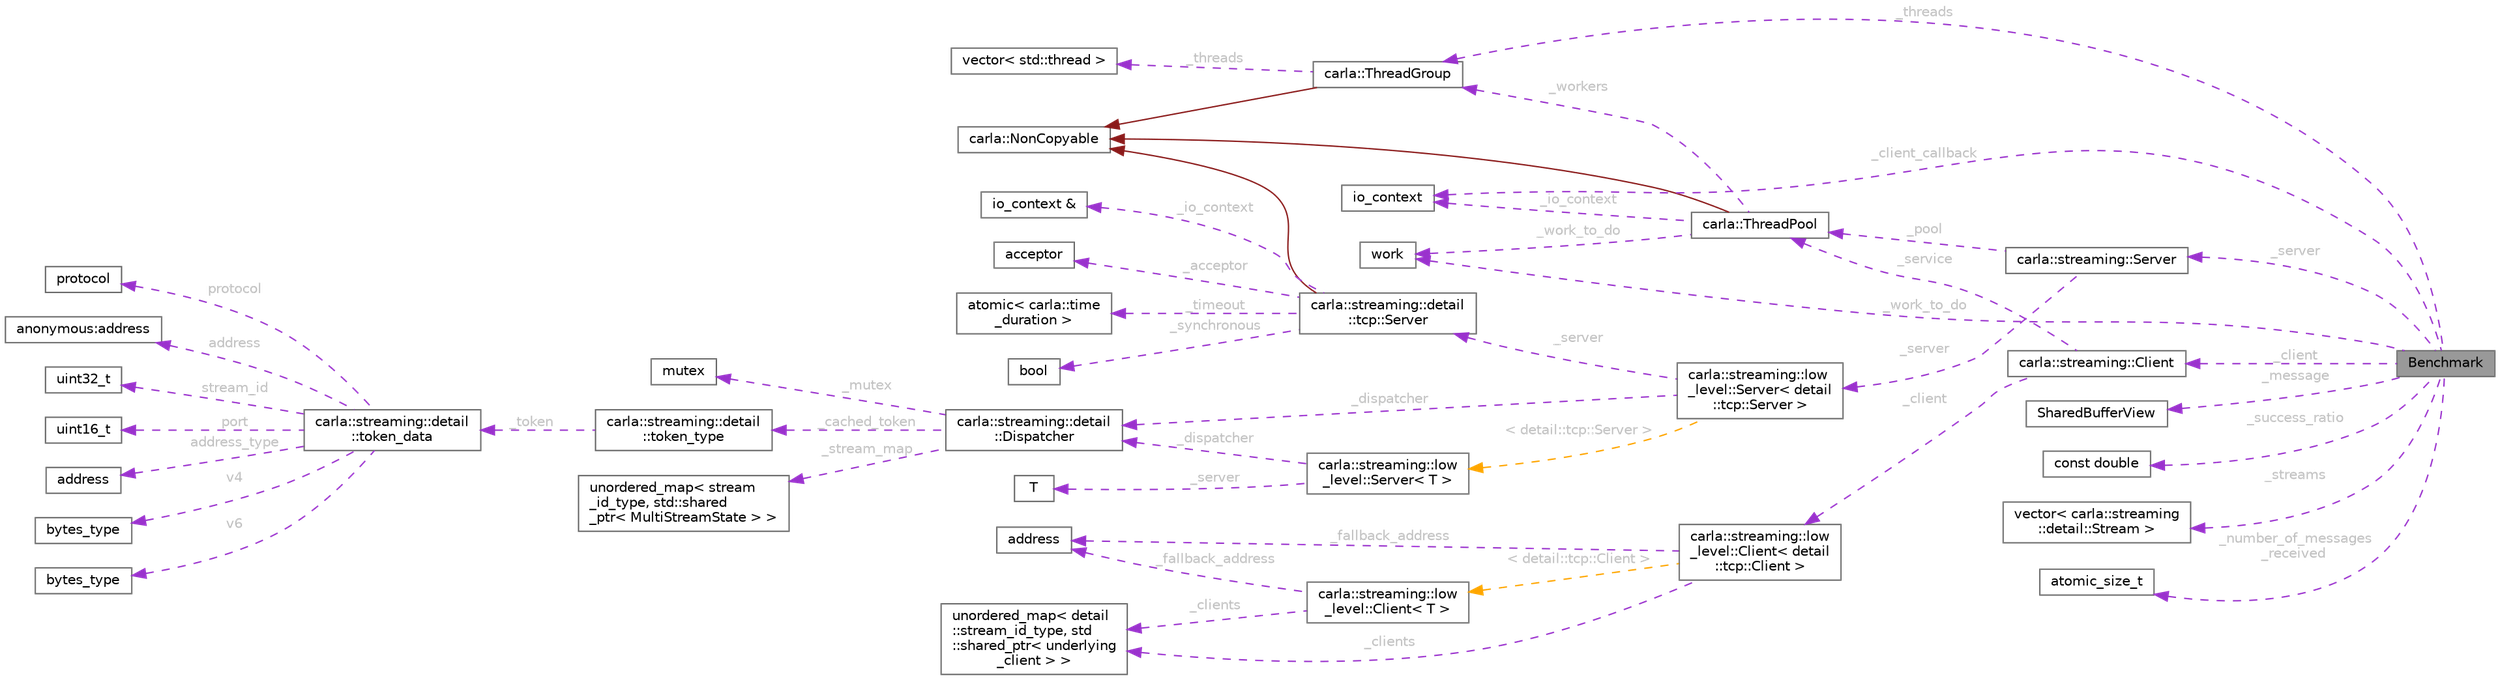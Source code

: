 digraph "Benchmark"
{
 // INTERACTIVE_SVG=YES
 // LATEX_PDF_SIZE
  bgcolor="transparent";
  edge [fontname=Helvetica,fontsize=10,labelfontname=Helvetica,labelfontsize=10];
  node [fontname=Helvetica,fontsize=10,shape=box,height=0.2,width=0.4];
  rankdir="LR";
  Node1 [id="Node000001",label="Benchmark",height=0.2,width=0.4,color="gray40", fillcolor="grey60", style="filled", fontcolor="black",tooltip=" "];
  Node2 -> Node1 [id="edge1_Node000001_Node000002",dir="back",color="darkorchid3",style="dashed",tooltip=" ",label=" _threads",fontcolor="grey" ];
  Node2 [id="Node000002",label="carla::ThreadGroup",height=0.2,width=0.4,color="gray40", fillcolor="white", style="filled",URL="$db/d71/classcarla_1_1ThreadGroup.html",tooltip=" "];
  Node3 -> Node2 [id="edge2_Node000002_Node000003",dir="back",color="firebrick4",style="solid",tooltip=" "];
  Node3 [id="Node000003",label="carla::NonCopyable",height=0.2,width=0.4,color="gray40", fillcolor="white", style="filled",URL="$d4/d8b/classcarla_1_1NonCopyable.html",tooltip="Inherit (privately) to suppress copy/move construction and assignment."];
  Node4 -> Node2 [id="edge3_Node000002_Node000004",dir="back",color="darkorchid3",style="dashed",tooltip=" ",label=" _threads",fontcolor="grey" ];
  Node4 [id="Node000004",label="vector\< std::thread \>",height=0.2,width=0.4,color="gray40", fillcolor="white", style="filled",tooltip=" "];
  Node5 -> Node1 [id="edge4_Node000001_Node000005",dir="back",color="darkorchid3",style="dashed",tooltip=" ",label=" _server",fontcolor="grey" ];
  Node5 [id="Node000005",label="carla::streaming::Server",height=0.2,width=0.4,color="gray40", fillcolor="white", style="filled",URL="$d5/de5/classcarla_1_1streaming_1_1Server.html",tooltip="A streaming server."];
  Node6 -> Node5 [id="edge5_Node000005_Node000006",dir="back",color="darkorchid3",style="dashed",tooltip=" ",label=" _pool",fontcolor="grey" ];
  Node6 [id="Node000006",label="carla::ThreadPool",height=0.2,width=0.4,color="gray40", fillcolor="white", style="filled",URL="$da/d72/classcarla_1_1ThreadPool.html",tooltip="A thread pool based on Boost.Asio's io context."];
  Node3 -> Node6 [id="edge6_Node000006_Node000003",dir="back",color="firebrick4",style="solid",tooltip=" "];
  Node7 -> Node6 [id="edge7_Node000006_Node000007",dir="back",color="darkorchid3",style="dashed",tooltip=" ",label=" _io_context",fontcolor="grey" ];
  Node7 [id="Node000007",label="io_context",height=0.2,width=0.4,color="gray40", fillcolor="white", style="filled",tooltip=" "];
  Node8 -> Node6 [id="edge8_Node000006_Node000008",dir="back",color="darkorchid3",style="dashed",tooltip=" ",label=" _work_to_do",fontcolor="grey" ];
  Node8 [id="Node000008",label="work",height=0.2,width=0.4,color="gray40", fillcolor="white", style="filled",tooltip=" "];
  Node2 -> Node6 [id="edge9_Node000006_Node000002",dir="back",color="darkorchid3",style="dashed",tooltip=" ",label=" _workers",fontcolor="grey" ];
  Node9 -> Node5 [id="edge10_Node000005_Node000009",dir="back",color="darkorchid3",style="dashed",tooltip=" ",label=" _server",fontcolor="grey" ];
  Node9 [id="Node000009",label="carla::streaming::low\l_level::Server\< detail\l::tcp::Server \>",height=0.2,width=0.4,color="gray40", fillcolor="white", style="filled",URL="$d0/d7a/classcarla_1_1streaming_1_1low__level_1_1Server.html",tooltip=" "];
  Node10 -> Node9 [id="edge11_Node000009_Node000010",dir="back",color="darkorchid3",style="dashed",tooltip=" ",label=" _server",fontcolor="grey" ];
  Node10 [id="Node000010",label="carla::streaming::detail\l::tcp::Server",height=0.2,width=0.4,color="gray40", fillcolor="white", style="filled",URL="$df/d4d/classcarla_1_1streaming_1_1detail_1_1tcp_1_1Server.html",tooltip=" "];
  Node3 -> Node10 [id="edge12_Node000010_Node000003",dir="back",color="firebrick4",style="solid",tooltip=" "];
  Node11 -> Node10 [id="edge13_Node000010_Node000011",dir="back",color="darkorchid3",style="dashed",tooltip=" ",label=" _io_context",fontcolor="grey" ];
  Node11 [id="Node000011",label="io_context &",height=0.2,width=0.4,color="gray40", fillcolor="white", style="filled",tooltip=" "];
  Node12 -> Node10 [id="edge14_Node000010_Node000012",dir="back",color="darkorchid3",style="dashed",tooltip=" ",label=" _acceptor",fontcolor="grey" ];
  Node12 [id="Node000012",label="acceptor",height=0.2,width=0.4,color="gray40", fillcolor="white", style="filled",tooltip=" "];
  Node13 -> Node10 [id="edge15_Node000010_Node000013",dir="back",color="darkorchid3",style="dashed",tooltip=" ",label=" _timeout",fontcolor="grey" ];
  Node13 [id="Node000013",label="atomic\< carla::time\l_duration \>",height=0.2,width=0.4,color="gray40", fillcolor="white", style="filled",tooltip=" "];
  Node14 -> Node10 [id="edge16_Node000010_Node000014",dir="back",color="darkorchid3",style="dashed",tooltip=" ",label=" _synchronous",fontcolor="grey" ];
  Node14 [id="Node000014",label="bool",height=0.2,width=0.4,color="gray40", fillcolor="white", style="filled",tooltip=" "];
  Node15 -> Node9 [id="edge17_Node000009_Node000015",dir="back",color="darkorchid3",style="dashed",tooltip=" ",label=" _dispatcher",fontcolor="grey" ];
  Node15 [id="Node000015",label="carla::streaming::detail\l::Dispatcher",height=0.2,width=0.4,color="gray40", fillcolor="white", style="filled",URL="$d1/d16/classcarla_1_1streaming_1_1detail_1_1Dispatcher.html",tooltip="Keeps the mapping between streams and sessions."];
  Node16 -> Node15 [id="edge18_Node000015_Node000016",dir="back",color="darkorchid3",style="dashed",tooltip=" ",label=" _mutex",fontcolor="grey" ];
  Node16 [id="Node000016",label="mutex",height=0.2,width=0.4,color="gray40", fillcolor="white", style="filled",tooltip=" "];
  Node17 -> Node15 [id="edge19_Node000015_Node000017",dir="back",color="darkorchid3",style="dashed",tooltip=" ",label=" _cached_token",fontcolor="grey" ];
  Node17 [id="Node000017",label="carla::streaming::detail\l::token_type",height=0.2,width=0.4,color="gray40", fillcolor="white", style="filled",URL="$df/de1/classcarla_1_1streaming_1_1detail_1_1token__type.html",tooltip="Serializes a stream endpoint."];
  Node18 -> Node17 [id="edge20_Node000017_Node000018",dir="back",color="darkorchid3",style="dashed",tooltip=" ",label=" _token",fontcolor="grey" ];
  Node18 [id="Node000018",label="carla::streaming::detail\l::token_data",height=0.2,width=0.4,color="gray40", fillcolor="white", style="filled",URL="$d9/da8/structcarla_1_1streaming_1_1detail_1_1token__data.html",tooltip=" "];
  Node19 -> Node18 [id="edge21_Node000018_Node000019",dir="back",color="darkorchid3",style="dashed",tooltip=" ",label=" protocol",fontcolor="grey" ];
  Node19 [id="Node000019",label="protocol",height=0.2,width=0.4,color="gray40", fillcolor="white", style="filled",tooltip=" "];
  Node20 -> Node18 [id="edge22_Node000018_Node000020",dir="back",color="darkorchid3",style="dashed",tooltip=" ",label=" address",fontcolor="grey" ];
  Node20 [id="Node000020",label="anonymous:address",height=0.2,width=0.4,color="gray40", fillcolor="white", style="filled",tooltip=" "];
  Node21 -> Node18 [id="edge23_Node000018_Node000021",dir="back",color="darkorchid3",style="dashed",tooltip=" ",label=" stream_id",fontcolor="grey" ];
  Node21 [id="Node000021",label="uint32_t",height=0.2,width=0.4,color="gray40", fillcolor="white", style="filled",tooltip=" "];
  Node22 -> Node18 [id="edge24_Node000018_Node000022",dir="back",color="darkorchid3",style="dashed",tooltip=" ",label=" port",fontcolor="grey" ];
  Node22 [id="Node000022",label="uint16_t",height=0.2,width=0.4,color="gray40", fillcolor="white", style="filled",tooltip=" "];
  Node23 -> Node18 [id="edge25_Node000018_Node000023",dir="back",color="darkorchid3",style="dashed",tooltip=" ",label=" address_type",fontcolor="grey" ];
  Node23 [id="Node000023",label="address",height=0.2,width=0.4,color="gray40", fillcolor="white", style="filled",tooltip=" "];
  Node24 -> Node18 [id="edge26_Node000018_Node000024",dir="back",color="darkorchid3",style="dashed",tooltip=" ",label=" v4",fontcolor="grey" ];
  Node24 [id="Node000024",label="bytes_type",height=0.2,width=0.4,color="gray40", fillcolor="white", style="filled",tooltip=" "];
  Node25 -> Node18 [id="edge27_Node000018_Node000025",dir="back",color="darkorchid3",style="dashed",tooltip=" ",label=" v6",fontcolor="grey" ];
  Node25 [id="Node000025",label="bytes_type",height=0.2,width=0.4,color="gray40", fillcolor="white", style="filled",tooltip=" "];
  Node26 -> Node15 [id="edge28_Node000015_Node000026",dir="back",color="darkorchid3",style="dashed",tooltip=" ",label=" _stream_map",fontcolor="grey" ];
  Node26 [id="Node000026",label="unordered_map\< stream\l_id_type, std::shared\l_ptr\< MultiStreamState \> \>",height=0.2,width=0.4,color="gray40", fillcolor="white", style="filled",tooltip=" "];
  Node27 -> Node9 [id="edge29_Node000009_Node000027",dir="back",color="orange",style="dashed",tooltip=" ",label=" \< detail::tcp::Server \>",fontcolor="grey" ];
  Node27 [id="Node000027",label="carla::streaming::low\l_level::Server\< T \>",height=0.2,width=0.4,color="gray40", fillcolor="white", style="filled",URL="$d0/d7a/classcarla_1_1streaming_1_1low__level_1_1Server.html",tooltip="A low-level streaming server."];
  Node28 -> Node27 [id="edge30_Node000027_Node000028",dir="back",color="darkorchid3",style="dashed",tooltip=" ",label=" _server",fontcolor="grey" ];
  Node28 [id="Node000028",label="T",height=0.2,width=0.4,color="gray40", fillcolor="white", style="filled",tooltip=" "];
  Node15 -> Node27 [id="edge31_Node000027_Node000015",dir="back",color="darkorchid3",style="dashed",tooltip=" ",label=" _dispatcher",fontcolor="grey" ];
  Node29 -> Node1 [id="edge32_Node000001_Node000029",dir="back",color="darkorchid3",style="dashed",tooltip=" ",label=" _client",fontcolor="grey" ];
  Node29 [id="Node000029",label="carla::streaming::Client",height=0.2,width=0.4,color="gray40", fillcolor="white", style="filled",URL="$d0/daa/classcarla_1_1streaming_1_1Client.html",tooltip="A client able to subscribe to multiple streams."];
  Node6 -> Node29 [id="edge33_Node000029_Node000006",dir="back",color="darkorchid3",style="dashed",tooltip=" ",label=" _service",fontcolor="grey" ];
  Node30 -> Node29 [id="edge34_Node000029_Node000030",dir="back",color="darkorchid3",style="dashed",tooltip=" ",label=" _client",fontcolor="grey" ];
  Node30 [id="Node000030",label="carla::streaming::low\l_level::Client\< detail\l::tcp::Client \>",height=0.2,width=0.4,color="gray40", fillcolor="white", style="filled",URL="$da/d83/classcarla_1_1streaming_1_1low__level_1_1Client.html",tooltip=" "];
  Node31 -> Node30 [id="edge35_Node000030_Node000031",dir="back",color="darkorchid3",style="dashed",tooltip=" ",label=" _fallback_address",fontcolor="grey" ];
  Node31 [id="Node000031",label="address",height=0.2,width=0.4,color="gray40", fillcolor="white", style="filled",tooltip=" "];
  Node32 -> Node30 [id="edge36_Node000030_Node000032",dir="back",color="darkorchid3",style="dashed",tooltip=" ",label=" _clients",fontcolor="grey" ];
  Node32 [id="Node000032",label="unordered_map\< detail\l::stream_id_type, std\l::shared_ptr\< underlying\l_client \> \>",height=0.2,width=0.4,color="gray40", fillcolor="white", style="filled",tooltip=" "];
  Node33 -> Node30 [id="edge37_Node000030_Node000033",dir="back",color="orange",style="dashed",tooltip=" ",label=" \< detail::tcp::Client \>",fontcolor="grey" ];
  Node33 [id="Node000033",label="carla::streaming::low\l_level::Client\< T \>",height=0.2,width=0.4,color="gray40", fillcolor="white", style="filled",URL="$da/d83/classcarla_1_1streaming_1_1low__level_1_1Client.html",tooltip="A client able to subscribe to multiple streams."];
  Node31 -> Node33 [id="edge38_Node000033_Node000031",dir="back",color="darkorchid3",style="dashed",tooltip=" ",label=" _fallback_address",fontcolor="grey" ];
  Node32 -> Node33 [id="edge39_Node000033_Node000032",dir="back",color="darkorchid3",style="dashed",tooltip=" ",label=" _clients",fontcolor="grey" ];
  Node34 -> Node1 [id="edge40_Node000001_Node000034",dir="back",color="darkorchid3",style="dashed",tooltip=" ",label=" _message",fontcolor="grey" ];
  Node34 [id="Node000034",label="SharedBufferView",height=0.2,width=0.4,color="gray40", fillcolor="white", style="filled",tooltip=" "];
  Node7 -> Node1 [id="edge41_Node000001_Node000007",dir="back",color="darkorchid3",style="dashed",tooltip=" ",label=" _client_callback",fontcolor="grey" ];
  Node8 -> Node1 [id="edge42_Node000001_Node000008",dir="back",color="darkorchid3",style="dashed",tooltip=" ",label=" _work_to_do",fontcolor="grey" ];
  Node35 -> Node1 [id="edge43_Node000001_Node000035",dir="back",color="darkorchid3",style="dashed",tooltip=" ",label=" _success_ratio",fontcolor="grey" ];
  Node35 [id="Node000035",label="const double",height=0.2,width=0.4,color="gray40", fillcolor="white", style="filled",tooltip=" "];
  Node36 -> Node1 [id="edge44_Node000001_Node000036",dir="back",color="darkorchid3",style="dashed",tooltip=" ",label=" _streams",fontcolor="grey" ];
  Node36 [id="Node000036",label="vector\< carla::streaming\l::detail::Stream \>",height=0.2,width=0.4,color="gray40", fillcolor="white", style="filled",tooltip=" "];
  Node37 -> Node1 [id="edge45_Node000001_Node000037",dir="back",color="darkorchid3",style="dashed",tooltip=" ",label=" _number_of_messages\l_received",fontcolor="grey" ];
  Node37 [id="Node000037",label="atomic_size_t",height=0.2,width=0.4,color="gray40", fillcolor="white", style="filled",tooltip=" "];
}

